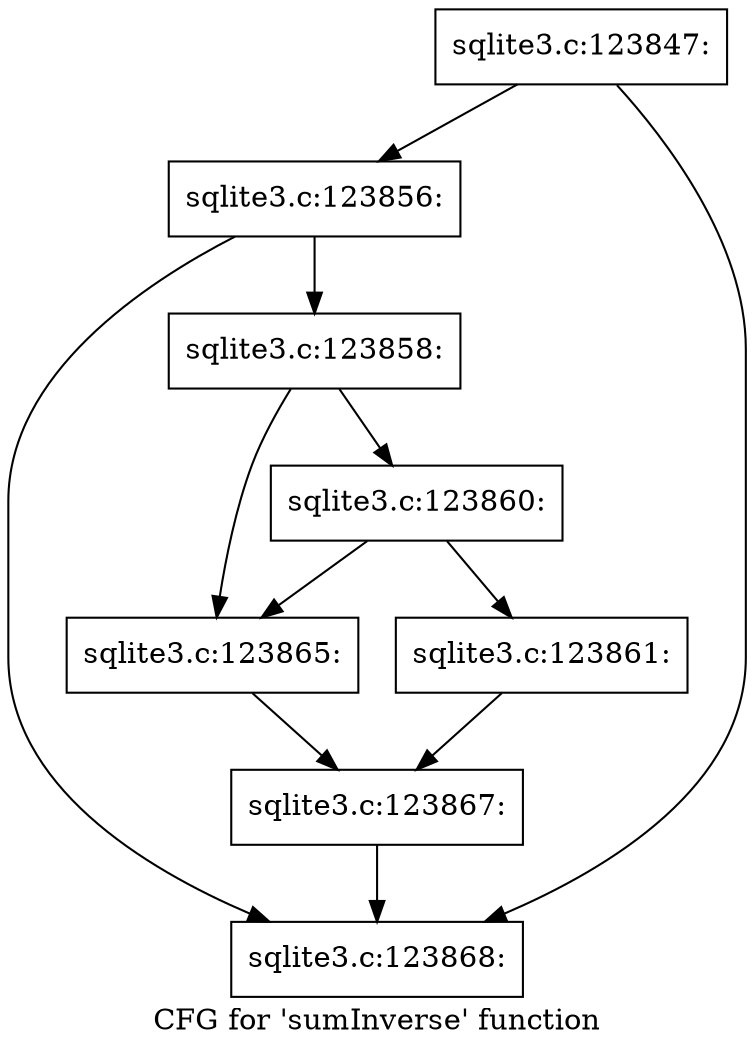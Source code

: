 digraph "CFG for 'sumInverse' function" {
	label="CFG for 'sumInverse' function";

	Node0x55c0fa5d8600 [shape=record,label="{sqlite3.c:123847:}"];
	Node0x55c0fa5d8600 -> Node0x55c0fa5dc4d0;
	Node0x55c0fa5d8600 -> Node0x55c0fa5dc480;
	Node0x55c0fa5dc4d0 [shape=record,label="{sqlite3.c:123856:}"];
	Node0x55c0fa5dc4d0 -> Node0x55c0fa5dc430;
	Node0x55c0fa5dc4d0 -> Node0x55c0fa5dc480;
	Node0x55c0fa5dc430 [shape=record,label="{sqlite3.c:123858:}"];
	Node0x55c0fa5dc430 -> Node0x55c0fa5dcf20;
	Node0x55c0fa5dc430 -> Node0x55c0fa5dced0;
	Node0x55c0fa5dcf20 [shape=record,label="{sqlite3.c:123860:}"];
	Node0x55c0fa5dcf20 -> Node0x55c0fa5dce30;
	Node0x55c0fa5dcf20 -> Node0x55c0fa5dced0;
	Node0x55c0fa5dce30 [shape=record,label="{sqlite3.c:123861:}"];
	Node0x55c0fa5dce30 -> Node0x55c0fa5dce80;
	Node0x55c0fa5dced0 [shape=record,label="{sqlite3.c:123865:}"];
	Node0x55c0fa5dced0 -> Node0x55c0fa5dce80;
	Node0x55c0fa5dce80 [shape=record,label="{sqlite3.c:123867:}"];
	Node0x55c0fa5dce80 -> Node0x55c0fa5dc480;
	Node0x55c0fa5dc480 [shape=record,label="{sqlite3.c:123868:}"];
}
